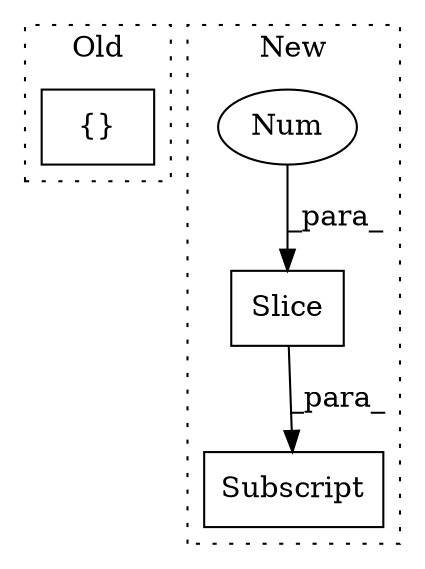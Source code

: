 digraph G {
subgraph cluster0 {
1 [label="{}" a="59" s="4847,4849" l="1,0" shape="box"];
label = "Old";
style="dotted";
}
subgraph cluster1 {
2 [label="Slice" a="80" s="6814" l="2" shape="box"];
3 [label="Subscript" a="63" s="6802,0" l="15,0" shape="box"];
4 [label="Num" a="76" s="6814" l="1" shape="ellipse"];
label = "New";
style="dotted";
}
2 -> 3 [label="_para_"];
4 -> 2 [label="_para_"];
}